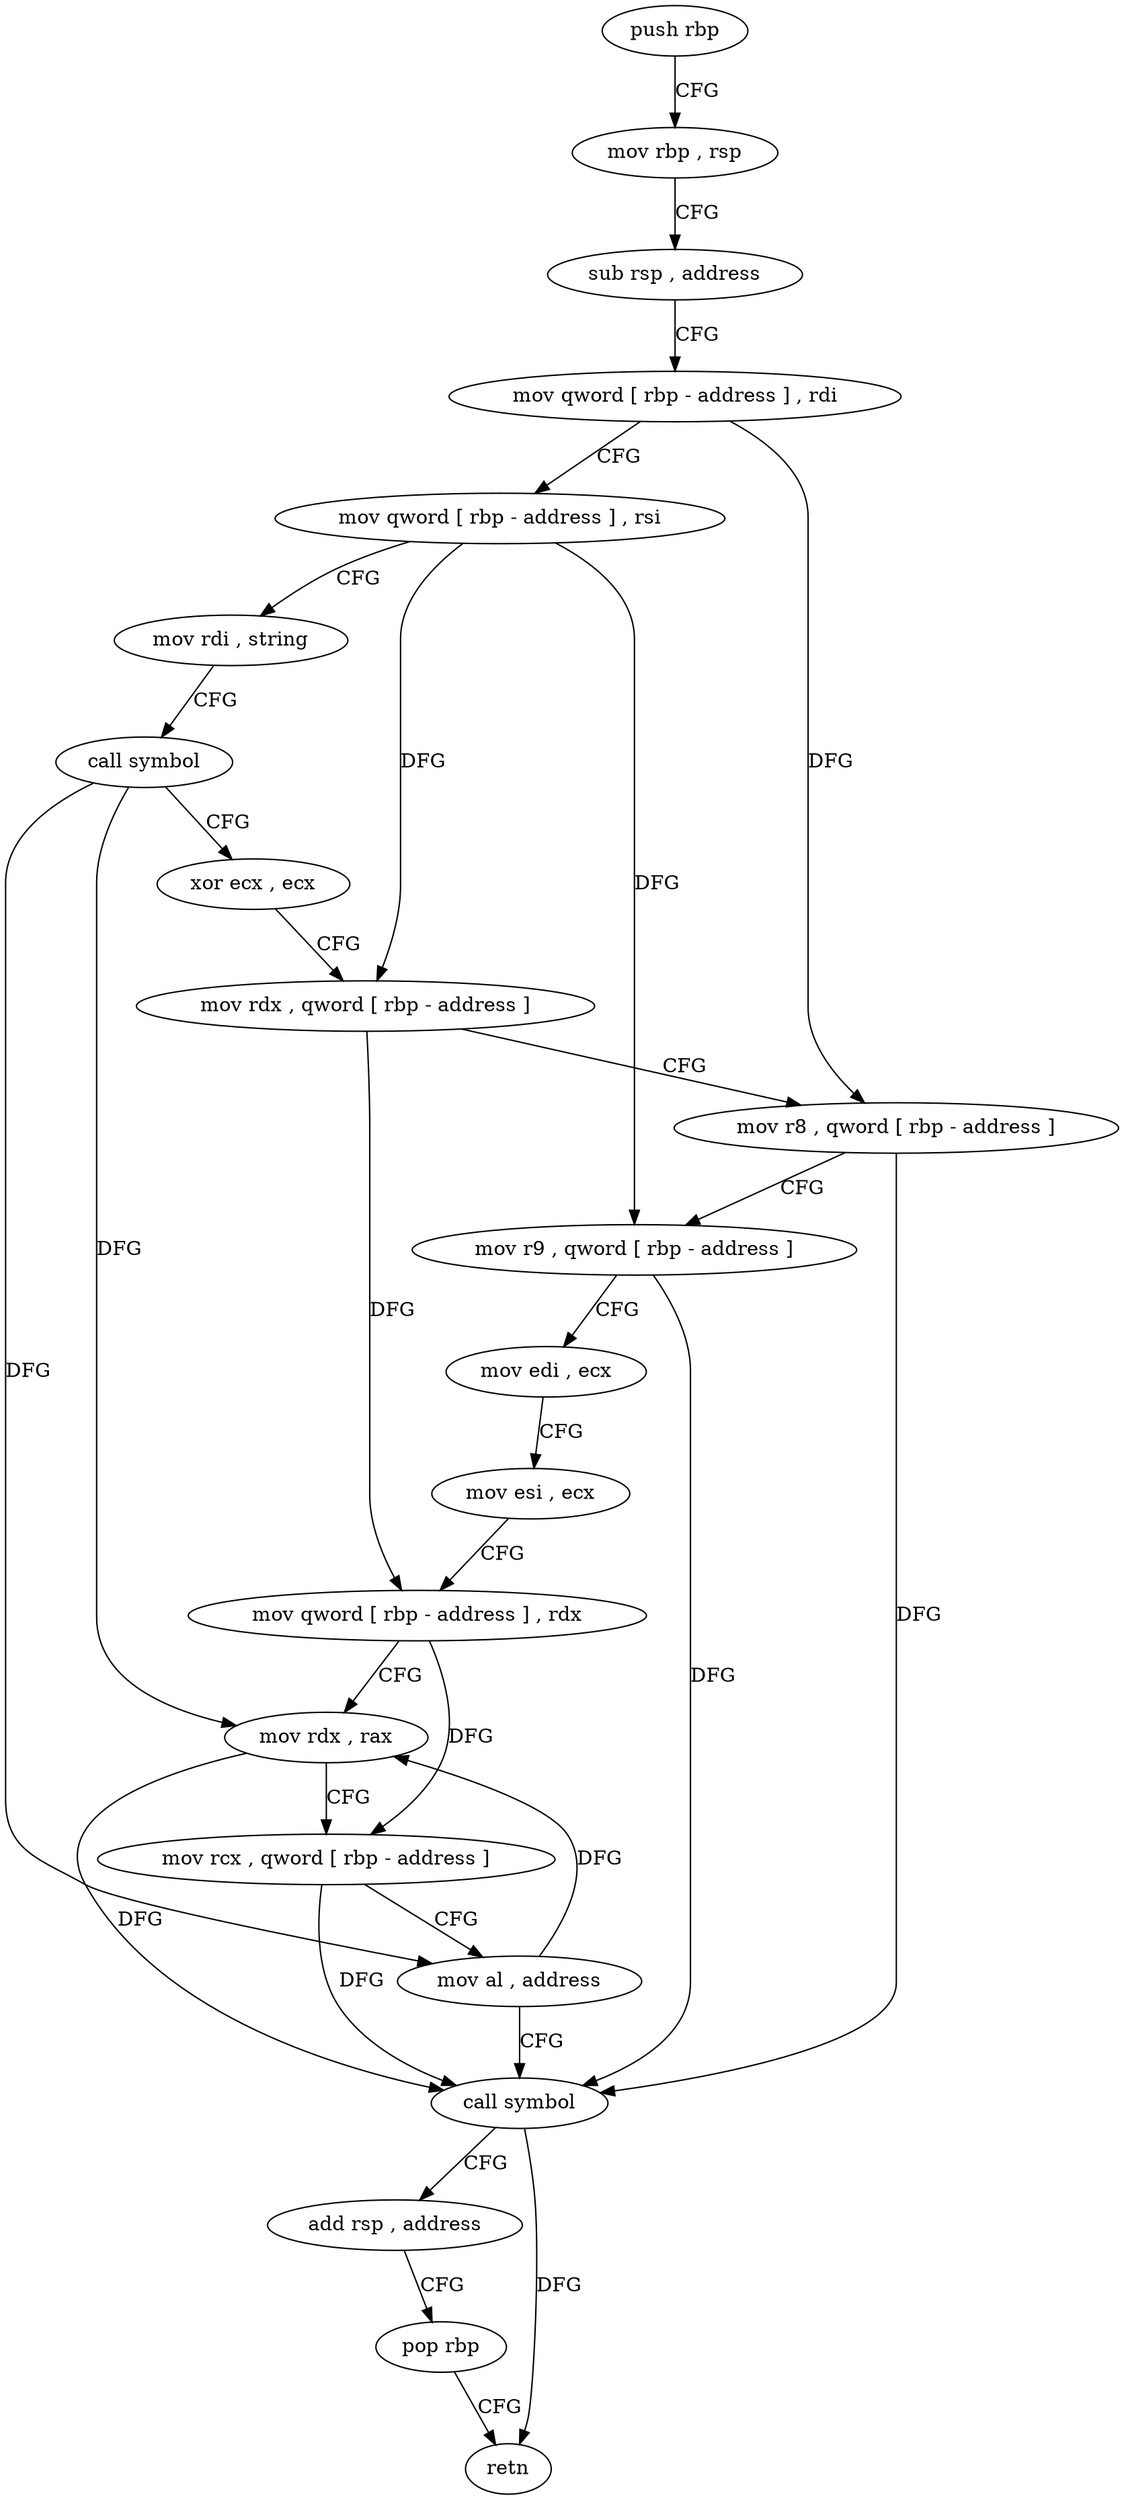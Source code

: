 digraph "func" {
"4211456" [label = "push rbp" ]
"4211457" [label = "mov rbp , rsp" ]
"4211460" [label = "sub rsp , address" ]
"4211464" [label = "mov qword [ rbp - address ] , rdi" ]
"4211468" [label = "mov qword [ rbp - address ] , rsi" ]
"4211472" [label = "mov rdi , string" ]
"4211482" [label = "call symbol" ]
"4211487" [label = "xor ecx , ecx" ]
"4211489" [label = "mov rdx , qword [ rbp - address ]" ]
"4211493" [label = "mov r8 , qword [ rbp - address ]" ]
"4211497" [label = "mov r9 , qword [ rbp - address ]" ]
"4211501" [label = "mov edi , ecx" ]
"4211503" [label = "mov esi , ecx" ]
"4211505" [label = "mov qword [ rbp - address ] , rdx" ]
"4211509" [label = "mov rdx , rax" ]
"4211512" [label = "mov rcx , qword [ rbp - address ]" ]
"4211516" [label = "mov al , address" ]
"4211518" [label = "call symbol" ]
"4211523" [label = "add rsp , address" ]
"4211527" [label = "pop rbp" ]
"4211528" [label = "retn" ]
"4211456" -> "4211457" [ label = "CFG" ]
"4211457" -> "4211460" [ label = "CFG" ]
"4211460" -> "4211464" [ label = "CFG" ]
"4211464" -> "4211468" [ label = "CFG" ]
"4211464" -> "4211493" [ label = "DFG" ]
"4211468" -> "4211472" [ label = "CFG" ]
"4211468" -> "4211489" [ label = "DFG" ]
"4211468" -> "4211497" [ label = "DFG" ]
"4211472" -> "4211482" [ label = "CFG" ]
"4211482" -> "4211487" [ label = "CFG" ]
"4211482" -> "4211509" [ label = "DFG" ]
"4211482" -> "4211516" [ label = "DFG" ]
"4211487" -> "4211489" [ label = "CFG" ]
"4211489" -> "4211493" [ label = "CFG" ]
"4211489" -> "4211505" [ label = "DFG" ]
"4211493" -> "4211497" [ label = "CFG" ]
"4211493" -> "4211518" [ label = "DFG" ]
"4211497" -> "4211501" [ label = "CFG" ]
"4211497" -> "4211518" [ label = "DFG" ]
"4211501" -> "4211503" [ label = "CFG" ]
"4211503" -> "4211505" [ label = "CFG" ]
"4211505" -> "4211509" [ label = "CFG" ]
"4211505" -> "4211512" [ label = "DFG" ]
"4211509" -> "4211512" [ label = "CFG" ]
"4211509" -> "4211518" [ label = "DFG" ]
"4211512" -> "4211516" [ label = "CFG" ]
"4211512" -> "4211518" [ label = "DFG" ]
"4211516" -> "4211518" [ label = "CFG" ]
"4211516" -> "4211509" [ label = "DFG" ]
"4211518" -> "4211523" [ label = "CFG" ]
"4211518" -> "4211528" [ label = "DFG" ]
"4211523" -> "4211527" [ label = "CFG" ]
"4211527" -> "4211528" [ label = "CFG" ]
}
